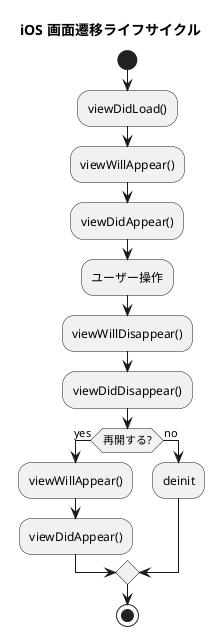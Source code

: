 @startuml
' iOS ライフサイクル アクティビティ図

title iOS 画面遷移ライフサイクル

start
:viewDidLoad();

:viewWillAppear();

:viewDidAppear();

:ユーザー操作;

:viewWillDisappear();

:viewDidDisappear();

if (再開する?) then (yes)
  :viewWillAppear();
  :viewDidAppear();
else (no)
  :deinit;
endif

stop
@enduml 